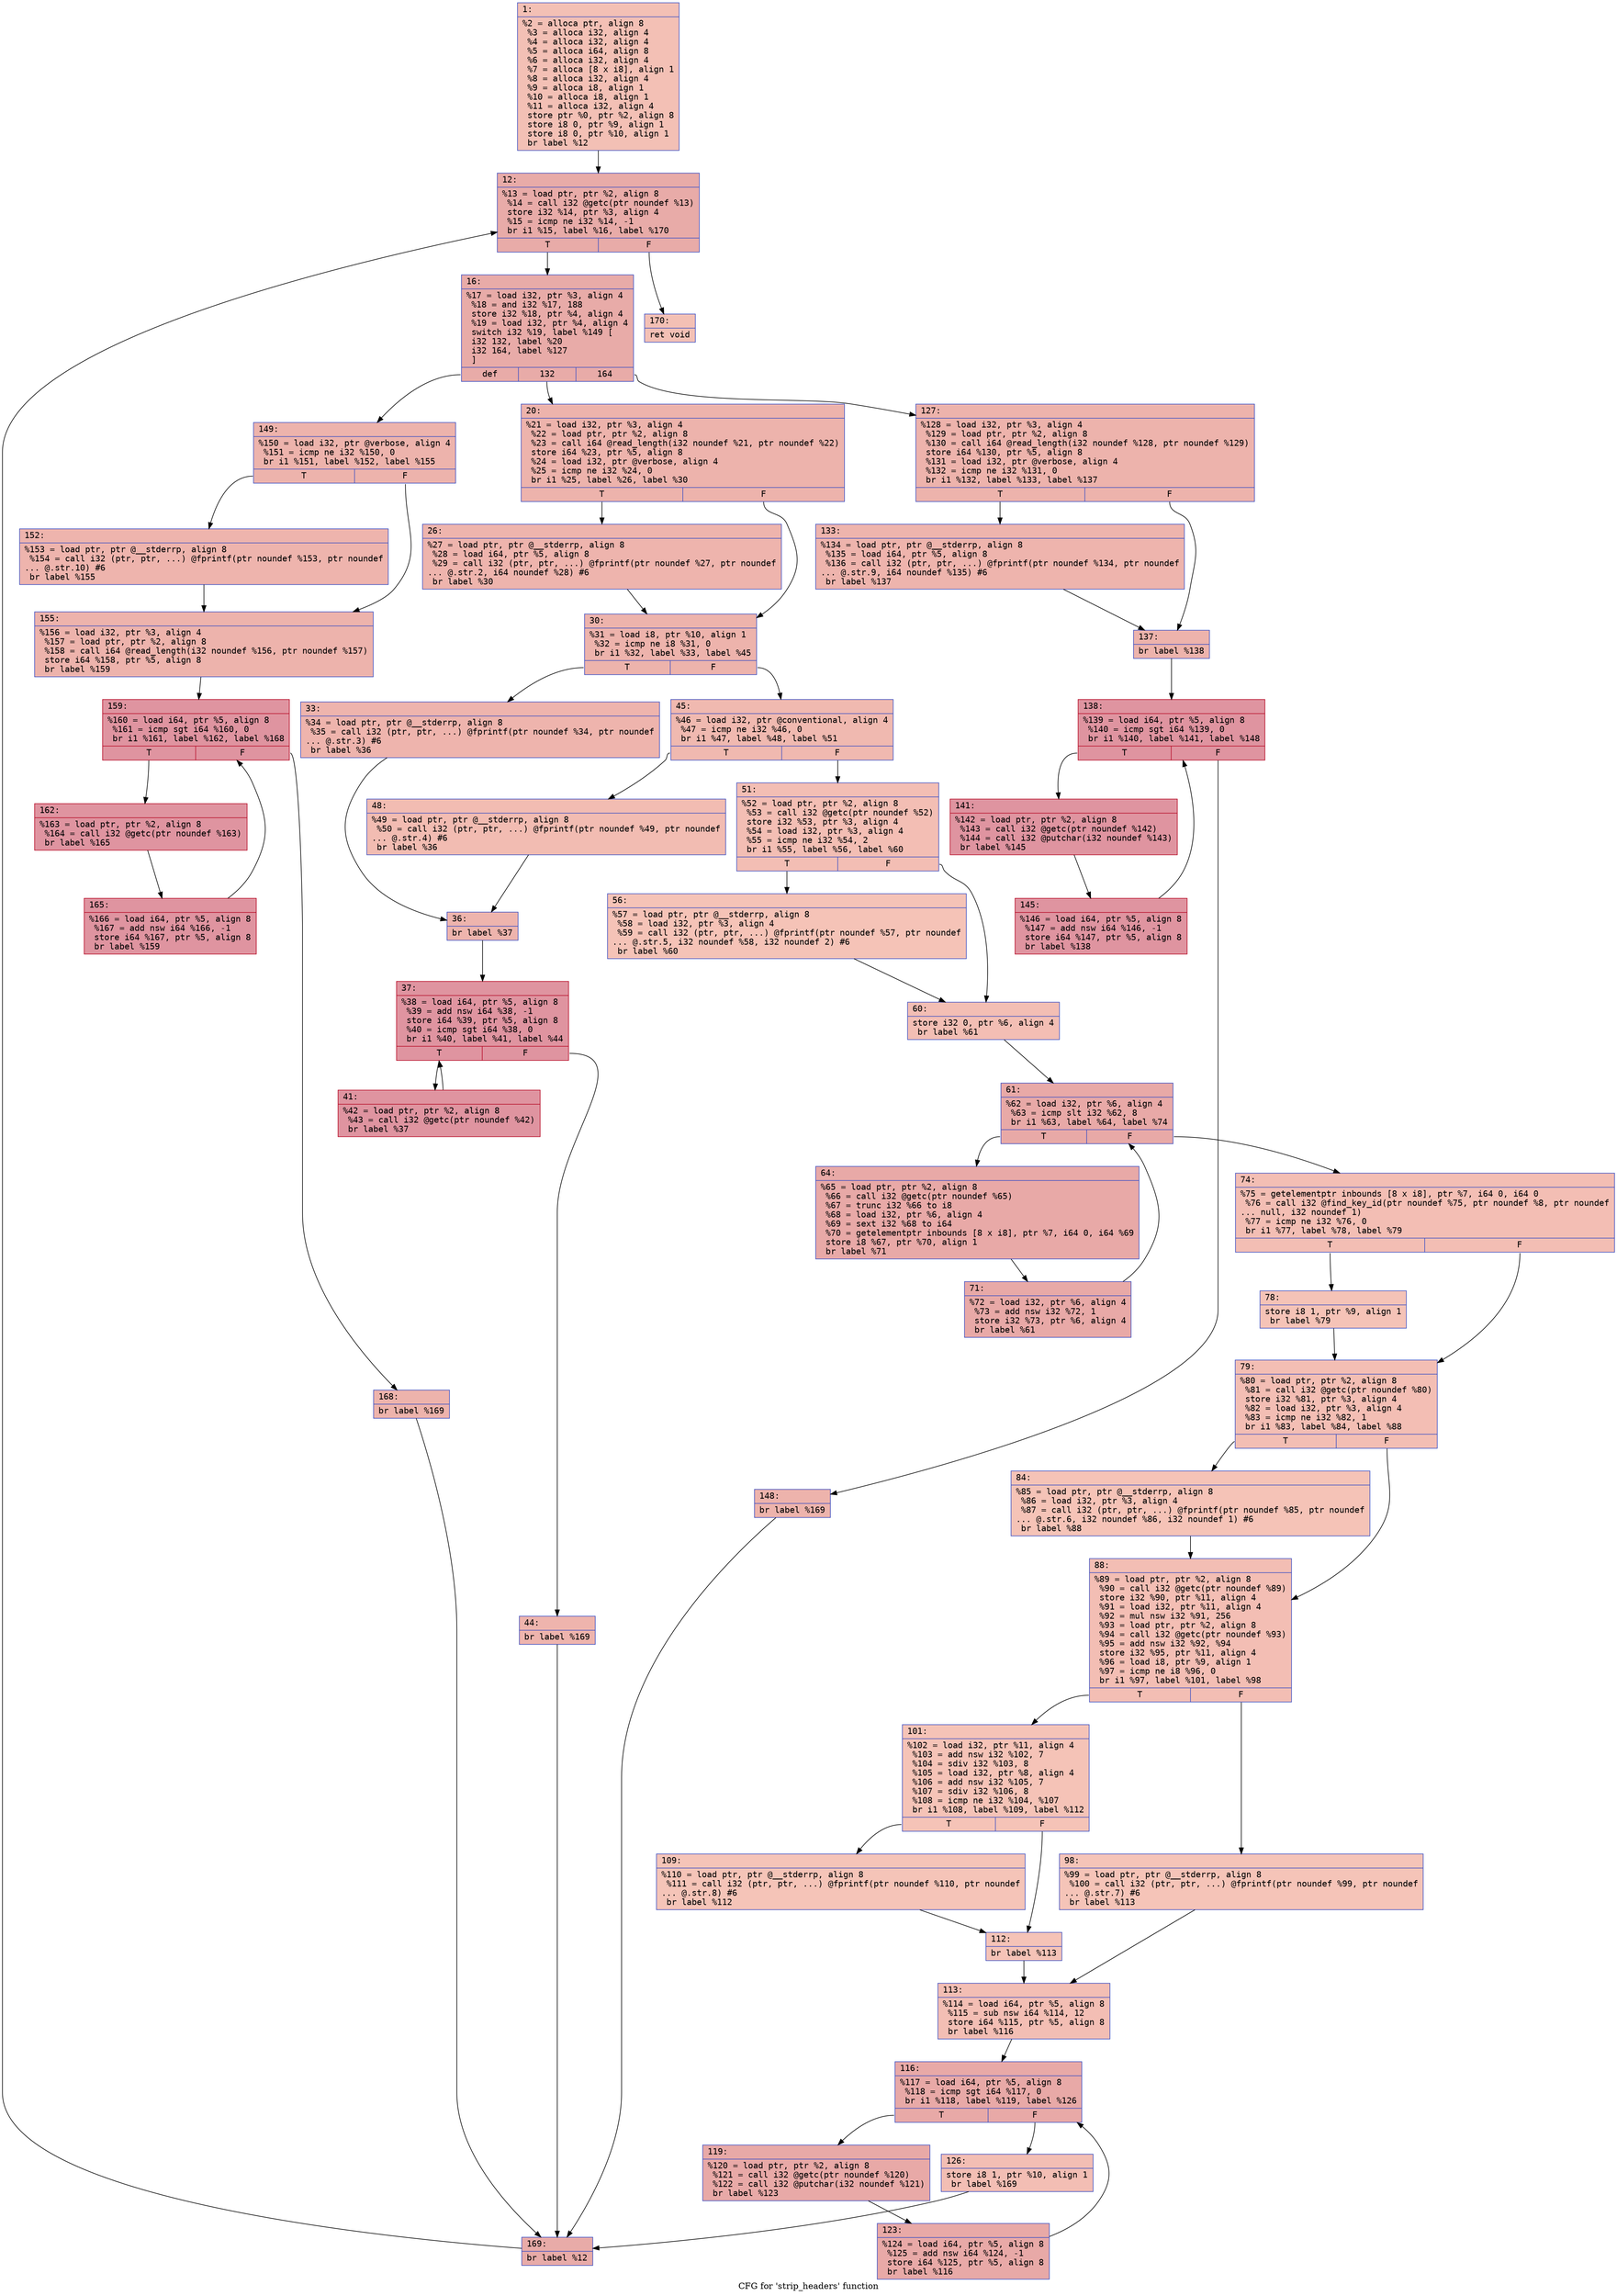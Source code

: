 digraph "CFG for 'strip_headers' function" {
	label="CFG for 'strip_headers' function";

	Node0x60000217ef30 [shape=record,color="#3d50c3ff", style=filled, fillcolor="#e5705870" fontname="Courier",label="{1:\l|  %2 = alloca ptr, align 8\l  %3 = alloca i32, align 4\l  %4 = alloca i32, align 4\l  %5 = alloca i64, align 8\l  %6 = alloca i32, align 4\l  %7 = alloca [8 x i8], align 1\l  %8 = alloca i32, align 4\l  %9 = alloca i8, align 1\l  %10 = alloca i8, align 1\l  %11 = alloca i32, align 4\l  store ptr %0, ptr %2, align 8\l  store i8 0, ptr %9, align 1\l  store i8 0, ptr %10, align 1\l  br label %12\l}"];
	Node0x60000217ef30 -> Node0x60000217ef80[tooltip="1 -> 12\nProbability 100.00%" ];
	Node0x60000217ef80 [shape=record,color="#3d50c3ff", style=filled, fillcolor="#cc403a70" fontname="Courier",label="{12:\l|  %13 = load ptr, ptr %2, align 8\l  %14 = call i32 @getc(ptr noundef %13)\l  store i32 %14, ptr %3, align 4\l  %15 = icmp ne i32 %14, -1\l  br i1 %15, label %16, label %170\l|{<s0>T|<s1>F}}"];
	Node0x60000217ef80:s0 -> Node0x60000217efd0[tooltip="12 -> 16\nProbability 96.88%" ];
	Node0x60000217ef80:s1 -> Node0x60000217fe30[tooltip="12 -> 170\nProbability 3.12%" ];
	Node0x60000217efd0 [shape=record,color="#3d50c3ff", style=filled, fillcolor="#cc403a70" fontname="Courier",label="{16:\l|  %17 = load i32, ptr %3, align 4\l  %18 = and i32 %17, 188\l  store i32 %18, ptr %4, align 4\l  %19 = load i32, ptr %4, align 4\l  switch i32 %19, label %149 [\l    i32 132, label %20\l    i32 164, label %127\l  ]\l|{<s0>def|<s1>132|<s2>164}}"];
	Node0x60000217efd0:s0 -> Node0x60000217fbb0[tooltip="16 -> 149\nProbability 33.33%" ];
	Node0x60000217efd0:s1 -> Node0x60000217f020[tooltip="16 -> 20\nProbability 33.33%" ];
	Node0x60000217efd0:s2 -> Node0x60000217f980[tooltip="16 -> 127\nProbability 33.33%" ];
	Node0x60000217f020 [shape=record,color="#3d50c3ff", style=filled, fillcolor="#d6524470" fontname="Courier",label="{20:\l|  %21 = load i32, ptr %3, align 4\l  %22 = load ptr, ptr %2, align 8\l  %23 = call i64 @read_length(i32 noundef %21, ptr noundef %22)\l  store i64 %23, ptr %5, align 8\l  %24 = load i32, ptr @verbose, align 4\l  %25 = icmp ne i32 %24, 0\l  br i1 %25, label %26, label %30\l|{<s0>T|<s1>F}}"];
	Node0x60000217f020:s0 -> Node0x60000217f070[tooltip="20 -> 26\nProbability 62.50%" ];
	Node0x60000217f020:s1 -> Node0x60000217f0c0[tooltip="20 -> 30\nProbability 37.50%" ];
	Node0x60000217f070 [shape=record,color="#3d50c3ff", style=filled, fillcolor="#d8564670" fontname="Courier",label="{26:\l|  %27 = load ptr, ptr @__stderrp, align 8\l  %28 = load i64, ptr %5, align 8\l  %29 = call i32 (ptr, ptr, ...) @fprintf(ptr noundef %27, ptr noundef\l... @.str.2, i64 noundef %28) #6\l  br label %30\l}"];
	Node0x60000217f070 -> Node0x60000217f0c0[tooltip="26 -> 30\nProbability 100.00%" ];
	Node0x60000217f0c0 [shape=record,color="#3d50c3ff", style=filled, fillcolor="#d6524470" fontname="Courier",label="{30:\l|  %31 = load i8, ptr %10, align 1\l  %32 = icmp ne i8 %31, 0\l  br i1 %32, label %33, label %45\l|{<s0>T|<s1>F}}"];
	Node0x60000217f0c0:s0 -> Node0x60000217f110[tooltip="30 -> 33\nProbability 62.50%" ];
	Node0x60000217f0c0:s1 -> Node0x60000217f2a0[tooltip="30 -> 45\nProbability 37.50%" ];
	Node0x60000217f110 [shape=record,color="#3d50c3ff", style=filled, fillcolor="#d8564670" fontname="Courier",label="{33:\l|  %34 = load ptr, ptr @__stderrp, align 8\l  %35 = call i32 (ptr, ptr, ...) @fprintf(ptr noundef %34, ptr noundef\l... @.str.3) #6\l  br label %36\l}"];
	Node0x60000217f110 -> Node0x60000217f160[tooltip="33 -> 36\nProbability 100.00%" ];
	Node0x60000217f160 [shape=record,color="#3d50c3ff", style=filled, fillcolor="#d8564670" fontname="Courier",label="{36:\l|  br label %37\l}"];
	Node0x60000217f160 -> Node0x60000217f1b0[tooltip="36 -> 37\nProbability 100.00%" ];
	Node0x60000217f1b0 [shape=record,color="#b70d28ff", style=filled, fillcolor="#b70d2870" fontname="Courier",label="{37:\l|  %38 = load i64, ptr %5, align 8\l  %39 = add nsw i64 %38, -1\l  store i64 %39, ptr %5, align 8\l  %40 = icmp sgt i64 %38, 0\l  br i1 %40, label %41, label %44\l|{<s0>T|<s1>F}}"];
	Node0x60000217f1b0:s0 -> Node0x60000217f200[tooltip="37 -> 41\nProbability 96.88%" ];
	Node0x60000217f1b0:s1 -> Node0x60000217f250[tooltip="37 -> 44\nProbability 3.12%" ];
	Node0x60000217f200 [shape=record,color="#b70d28ff", style=filled, fillcolor="#b70d2870" fontname="Courier",label="{41:\l|  %42 = load ptr, ptr %2, align 8\l  %43 = call i32 @getc(ptr noundef %42)\l  br label %37\l}"];
	Node0x60000217f200 -> Node0x60000217f1b0[tooltip="41 -> 37\nProbability 100.00%" ];
	Node0x60000217f250 [shape=record,color="#3d50c3ff", style=filled, fillcolor="#d8564670" fontname="Courier",label="{44:\l|  br label %169\l}"];
	Node0x60000217f250 -> Node0x60000217fde0[tooltip="44 -> 169\nProbability 100.00%" ];
	Node0x60000217f2a0 [shape=record,color="#3d50c3ff", style=filled, fillcolor="#de614d70" fontname="Courier",label="{45:\l|  %46 = load i32, ptr @conventional, align 4\l  %47 = icmp ne i32 %46, 0\l  br i1 %47, label %48, label %51\l|{<s0>T|<s1>F}}"];
	Node0x60000217f2a0:s0 -> Node0x60000217f2f0[tooltip="45 -> 48\nProbability 62.50%" ];
	Node0x60000217f2a0:s1 -> Node0x60000217f340[tooltip="45 -> 51\nProbability 37.50%" ];
	Node0x60000217f2f0 [shape=record,color="#3d50c3ff", style=filled, fillcolor="#e1675170" fontname="Courier",label="{48:\l|  %49 = load ptr, ptr @__stderrp, align 8\l  %50 = call i32 (ptr, ptr, ...) @fprintf(ptr noundef %49, ptr noundef\l... @.str.4) #6\l  br label %36\l}"];
	Node0x60000217f2f0 -> Node0x60000217f160[tooltip="48 -> 36\nProbability 100.00%" ];
	Node0x60000217f340 [shape=record,color="#3d50c3ff", style=filled, fillcolor="#e36c5570" fontname="Courier",label="{51:\l|  %52 = load ptr, ptr %2, align 8\l  %53 = call i32 @getc(ptr noundef %52)\l  store i32 %53, ptr %3, align 4\l  %54 = load i32, ptr %3, align 4\l  %55 = icmp ne i32 %54, 2\l  br i1 %55, label %56, label %60\l|{<s0>T|<s1>F}}"];
	Node0x60000217f340:s0 -> Node0x60000217f390[tooltip="51 -> 56\nProbability 50.00%" ];
	Node0x60000217f340:s1 -> Node0x60000217f3e0[tooltip="51 -> 60\nProbability 50.00%" ];
	Node0x60000217f390 [shape=record,color="#3d50c3ff", style=filled, fillcolor="#e8765c70" fontname="Courier",label="{56:\l|  %57 = load ptr, ptr @__stderrp, align 8\l  %58 = load i32, ptr %3, align 4\l  %59 = call i32 (ptr, ptr, ...) @fprintf(ptr noundef %57, ptr noundef\l... @.str.5, i32 noundef %58, i32 noundef 2) #6\l  br label %60\l}"];
	Node0x60000217f390 -> Node0x60000217f3e0[tooltip="56 -> 60\nProbability 100.00%" ];
	Node0x60000217f3e0 [shape=record,color="#3d50c3ff", style=filled, fillcolor="#e36c5570" fontname="Courier",label="{60:\l|  store i32 0, ptr %6, align 4\l  br label %61\l}"];
	Node0x60000217f3e0 -> Node0x60000217f430[tooltip="60 -> 61\nProbability 100.00%" ];
	Node0x60000217f430 [shape=record,color="#3d50c3ff", style=filled, fillcolor="#ca3b3770" fontname="Courier",label="{61:\l|  %62 = load i32, ptr %6, align 4\l  %63 = icmp slt i32 %62, 8\l  br i1 %63, label %64, label %74\l|{<s0>T|<s1>F}}"];
	Node0x60000217f430:s0 -> Node0x60000217f480[tooltip="61 -> 64\nProbability 96.88%" ];
	Node0x60000217f430:s1 -> Node0x60000217f520[tooltip="61 -> 74\nProbability 3.12%" ];
	Node0x60000217f480 [shape=record,color="#3d50c3ff", style=filled, fillcolor="#ca3b3770" fontname="Courier",label="{64:\l|  %65 = load ptr, ptr %2, align 8\l  %66 = call i32 @getc(ptr noundef %65)\l  %67 = trunc i32 %66 to i8\l  %68 = load i32, ptr %6, align 4\l  %69 = sext i32 %68 to i64\l  %70 = getelementptr inbounds [8 x i8], ptr %7, i64 0, i64 %69\l  store i8 %67, ptr %70, align 1\l  br label %71\l}"];
	Node0x60000217f480 -> Node0x60000217f4d0[tooltip="64 -> 71\nProbability 100.00%" ];
	Node0x60000217f4d0 [shape=record,color="#3d50c3ff", style=filled, fillcolor="#ca3b3770" fontname="Courier",label="{71:\l|  %72 = load i32, ptr %6, align 4\l  %73 = add nsw i32 %72, 1\l  store i32 %73, ptr %6, align 4\l  br label %61\l}"];
	Node0x60000217f4d0 -> Node0x60000217f430[tooltip="71 -> 61\nProbability 100.00%" ];
	Node0x60000217f520 [shape=record,color="#3d50c3ff", style=filled, fillcolor="#e36c5570" fontname="Courier",label="{74:\l|  %75 = getelementptr inbounds [8 x i8], ptr %7, i64 0, i64 0\l  %76 = call i32 @find_key_id(ptr noundef %75, ptr noundef %8, ptr noundef\l... null, i32 noundef 1)\l  %77 = icmp ne i32 %76, 0\l  br i1 %77, label %78, label %79\l|{<s0>T|<s1>F}}"];
	Node0x60000217f520:s0 -> Node0x60000217f570[tooltip="74 -> 78\nProbability 62.50%" ];
	Node0x60000217f520:s1 -> Node0x60000217f5c0[tooltip="74 -> 79\nProbability 37.50%" ];
	Node0x60000217f570 [shape=record,color="#3d50c3ff", style=filled, fillcolor="#e8765c70" fontname="Courier",label="{78:\l|  store i8 1, ptr %9, align 1\l  br label %79\l}"];
	Node0x60000217f570 -> Node0x60000217f5c0[tooltip="78 -> 79\nProbability 100.00%" ];
	Node0x60000217f5c0 [shape=record,color="#3d50c3ff", style=filled, fillcolor="#e36c5570" fontname="Courier",label="{79:\l|  %80 = load ptr, ptr %2, align 8\l  %81 = call i32 @getc(ptr noundef %80)\l  store i32 %81, ptr %3, align 4\l  %82 = load i32, ptr %3, align 4\l  %83 = icmp ne i32 %82, 1\l  br i1 %83, label %84, label %88\l|{<s0>T|<s1>F}}"];
	Node0x60000217f5c0:s0 -> Node0x60000217f610[tooltip="79 -> 84\nProbability 50.00%" ];
	Node0x60000217f5c0:s1 -> Node0x60000217f660[tooltip="79 -> 88\nProbability 50.00%" ];
	Node0x60000217f610 [shape=record,color="#3d50c3ff", style=filled, fillcolor="#e8765c70" fontname="Courier",label="{84:\l|  %85 = load ptr, ptr @__stderrp, align 8\l  %86 = load i32, ptr %3, align 4\l  %87 = call i32 (ptr, ptr, ...) @fprintf(ptr noundef %85, ptr noundef\l... @.str.6, i32 noundef %86, i32 noundef 1) #6\l  br label %88\l}"];
	Node0x60000217f610 -> Node0x60000217f660[tooltip="84 -> 88\nProbability 100.00%" ];
	Node0x60000217f660 [shape=record,color="#3d50c3ff", style=filled, fillcolor="#e36c5570" fontname="Courier",label="{88:\l|  %89 = load ptr, ptr %2, align 8\l  %90 = call i32 @getc(ptr noundef %89)\l  store i32 %90, ptr %11, align 4\l  %91 = load i32, ptr %11, align 4\l  %92 = mul nsw i32 %91, 256\l  %93 = load ptr, ptr %2, align 8\l  %94 = call i32 @getc(ptr noundef %93)\l  %95 = add nsw i32 %92, %94\l  store i32 %95, ptr %11, align 4\l  %96 = load i8, ptr %9, align 1\l  %97 = icmp ne i8 %96, 0\l  br i1 %97, label %101, label %98\l|{<s0>T|<s1>F}}"];
	Node0x60000217f660:s0 -> Node0x60000217f700[tooltip="88 -> 101\nProbability 62.50%" ];
	Node0x60000217f660:s1 -> Node0x60000217f6b0[tooltip="88 -> 98\nProbability 37.50%" ];
	Node0x60000217f6b0 [shape=record,color="#3d50c3ff", style=filled, fillcolor="#e97a5f70" fontname="Courier",label="{98:\l|  %99 = load ptr, ptr @__stderrp, align 8\l  %100 = call i32 (ptr, ptr, ...) @fprintf(ptr noundef %99, ptr noundef\l... @.str.7) #6\l  br label %113\l}"];
	Node0x60000217f6b0 -> Node0x60000217f7f0[tooltip="98 -> 113\nProbability 100.00%" ];
	Node0x60000217f700 [shape=record,color="#3d50c3ff", style=filled, fillcolor="#e8765c70" fontname="Courier",label="{101:\l|  %102 = load i32, ptr %11, align 4\l  %103 = add nsw i32 %102, 7\l  %104 = sdiv i32 %103, 8\l  %105 = load i32, ptr %8, align 4\l  %106 = add nsw i32 %105, 7\l  %107 = sdiv i32 %106, 8\l  %108 = icmp ne i32 %104, %107\l  br i1 %108, label %109, label %112\l|{<s0>T|<s1>F}}"];
	Node0x60000217f700:s0 -> Node0x60000217f750[tooltip="101 -> 109\nProbability 50.00%" ];
	Node0x60000217f700:s1 -> Node0x60000217f7a0[tooltip="101 -> 112\nProbability 50.00%" ];
	Node0x60000217f750 [shape=record,color="#3d50c3ff", style=filled, fillcolor="#e97a5f70" fontname="Courier",label="{109:\l|  %110 = load ptr, ptr @__stderrp, align 8\l  %111 = call i32 (ptr, ptr, ...) @fprintf(ptr noundef %110, ptr noundef\l... @.str.8) #6\l  br label %112\l}"];
	Node0x60000217f750 -> Node0x60000217f7a0[tooltip="109 -> 112\nProbability 100.00%" ];
	Node0x60000217f7a0 [shape=record,color="#3d50c3ff", style=filled, fillcolor="#e8765c70" fontname="Courier",label="{112:\l|  br label %113\l}"];
	Node0x60000217f7a0 -> Node0x60000217f7f0[tooltip="112 -> 113\nProbability 100.00%" ];
	Node0x60000217f7f0 [shape=record,color="#3d50c3ff", style=filled, fillcolor="#e36c5570" fontname="Courier",label="{113:\l|  %114 = load i64, ptr %5, align 8\l  %115 = sub nsw i64 %114, 12\l  store i64 %115, ptr %5, align 8\l  br label %116\l}"];
	Node0x60000217f7f0 -> Node0x60000217f840[tooltip="113 -> 116\nProbability 100.00%" ];
	Node0x60000217f840 [shape=record,color="#3d50c3ff", style=filled, fillcolor="#ca3b3770" fontname="Courier",label="{116:\l|  %117 = load i64, ptr %5, align 8\l  %118 = icmp sgt i64 %117, 0\l  br i1 %118, label %119, label %126\l|{<s0>T|<s1>F}}"];
	Node0x60000217f840:s0 -> Node0x60000217f890[tooltip="116 -> 119\nProbability 96.88%" ];
	Node0x60000217f840:s1 -> Node0x60000217f930[tooltip="116 -> 126\nProbability 3.12%" ];
	Node0x60000217f890 [shape=record,color="#3d50c3ff", style=filled, fillcolor="#ca3b3770" fontname="Courier",label="{119:\l|  %120 = load ptr, ptr %2, align 8\l  %121 = call i32 @getc(ptr noundef %120)\l  %122 = call i32 @putchar(i32 noundef %121)\l  br label %123\l}"];
	Node0x60000217f890 -> Node0x60000217f8e0[tooltip="119 -> 123\nProbability 100.00%" ];
	Node0x60000217f8e0 [shape=record,color="#3d50c3ff", style=filled, fillcolor="#ca3b3770" fontname="Courier",label="{123:\l|  %124 = load i64, ptr %5, align 8\l  %125 = add nsw i64 %124, -1\l  store i64 %125, ptr %5, align 8\l  br label %116\l}"];
	Node0x60000217f8e0 -> Node0x60000217f840[tooltip="123 -> 116\nProbability 100.00%" ];
	Node0x60000217f930 [shape=record,color="#3d50c3ff", style=filled, fillcolor="#e36c5570" fontname="Courier",label="{126:\l|  store i8 1, ptr %10, align 1\l  br label %169\l}"];
	Node0x60000217f930 -> Node0x60000217fde0[tooltip="126 -> 169\nProbability 100.00%" ];
	Node0x60000217f980 [shape=record,color="#3d50c3ff", style=filled, fillcolor="#d6524470" fontname="Courier",label="{127:\l|  %128 = load i32, ptr %3, align 4\l  %129 = load ptr, ptr %2, align 8\l  %130 = call i64 @read_length(i32 noundef %128, ptr noundef %129)\l  store i64 %130, ptr %5, align 8\l  %131 = load i32, ptr @verbose, align 4\l  %132 = icmp ne i32 %131, 0\l  br i1 %132, label %133, label %137\l|{<s0>T|<s1>F}}"];
	Node0x60000217f980:s0 -> Node0x60000217f9d0[tooltip="127 -> 133\nProbability 62.50%" ];
	Node0x60000217f980:s1 -> Node0x60000217fa20[tooltip="127 -> 137\nProbability 37.50%" ];
	Node0x60000217f9d0 [shape=record,color="#3d50c3ff", style=filled, fillcolor="#d8564670" fontname="Courier",label="{133:\l|  %134 = load ptr, ptr @__stderrp, align 8\l  %135 = load i64, ptr %5, align 8\l  %136 = call i32 (ptr, ptr, ...) @fprintf(ptr noundef %134, ptr noundef\l... @.str.9, i64 noundef %135) #6\l  br label %137\l}"];
	Node0x60000217f9d0 -> Node0x60000217fa20[tooltip="133 -> 137\nProbability 100.00%" ];
	Node0x60000217fa20 [shape=record,color="#3d50c3ff", style=filled, fillcolor="#d6524470" fontname="Courier",label="{137:\l|  br label %138\l}"];
	Node0x60000217fa20 -> Node0x60000217fa70[tooltip="137 -> 138\nProbability 100.00%" ];
	Node0x60000217fa70 [shape=record,color="#b70d28ff", style=filled, fillcolor="#b70d2870" fontname="Courier",label="{138:\l|  %139 = load i64, ptr %5, align 8\l  %140 = icmp sgt i64 %139, 0\l  br i1 %140, label %141, label %148\l|{<s0>T|<s1>F}}"];
	Node0x60000217fa70:s0 -> Node0x60000217fac0[tooltip="138 -> 141\nProbability 96.88%" ];
	Node0x60000217fa70:s1 -> Node0x60000217fb60[tooltip="138 -> 148\nProbability 3.12%" ];
	Node0x60000217fac0 [shape=record,color="#b70d28ff", style=filled, fillcolor="#b70d2870" fontname="Courier",label="{141:\l|  %142 = load ptr, ptr %2, align 8\l  %143 = call i32 @getc(ptr noundef %142)\l  %144 = call i32 @putchar(i32 noundef %143)\l  br label %145\l}"];
	Node0x60000217fac0 -> Node0x60000217fb10[tooltip="141 -> 145\nProbability 100.00%" ];
	Node0x60000217fb10 [shape=record,color="#b70d28ff", style=filled, fillcolor="#b70d2870" fontname="Courier",label="{145:\l|  %146 = load i64, ptr %5, align 8\l  %147 = add nsw i64 %146, -1\l  store i64 %147, ptr %5, align 8\l  br label %138\l}"];
	Node0x60000217fb10 -> Node0x60000217fa70[tooltip="145 -> 138\nProbability 100.00%" ];
	Node0x60000217fb60 [shape=record,color="#3d50c3ff", style=filled, fillcolor="#d6524470" fontname="Courier",label="{148:\l|  br label %169\l}"];
	Node0x60000217fb60 -> Node0x60000217fde0[tooltip="148 -> 169\nProbability 100.00%" ];
	Node0x60000217fbb0 [shape=record,color="#3d50c3ff", style=filled, fillcolor="#d6524470" fontname="Courier",label="{149:\l|  %150 = load i32, ptr @verbose, align 4\l  %151 = icmp ne i32 %150, 0\l  br i1 %151, label %152, label %155\l|{<s0>T|<s1>F}}"];
	Node0x60000217fbb0:s0 -> Node0x60000217fc00[tooltip="149 -> 152\nProbability 62.50%" ];
	Node0x60000217fbb0:s1 -> Node0x60000217fc50[tooltip="149 -> 155\nProbability 37.50%" ];
	Node0x60000217fc00 [shape=record,color="#3d50c3ff", style=filled, fillcolor="#d8564670" fontname="Courier",label="{152:\l|  %153 = load ptr, ptr @__stderrp, align 8\l  %154 = call i32 (ptr, ptr, ...) @fprintf(ptr noundef %153, ptr noundef\l... @.str.10) #6\l  br label %155\l}"];
	Node0x60000217fc00 -> Node0x60000217fc50[tooltip="152 -> 155\nProbability 100.00%" ];
	Node0x60000217fc50 [shape=record,color="#3d50c3ff", style=filled, fillcolor="#d6524470" fontname="Courier",label="{155:\l|  %156 = load i32, ptr %3, align 4\l  %157 = load ptr, ptr %2, align 8\l  %158 = call i64 @read_length(i32 noundef %156, ptr noundef %157)\l  store i64 %158, ptr %5, align 8\l  br label %159\l}"];
	Node0x60000217fc50 -> Node0x60000217fca0[tooltip="155 -> 159\nProbability 100.00%" ];
	Node0x60000217fca0 [shape=record,color="#b70d28ff", style=filled, fillcolor="#b70d2870" fontname="Courier",label="{159:\l|  %160 = load i64, ptr %5, align 8\l  %161 = icmp sgt i64 %160, 0\l  br i1 %161, label %162, label %168\l|{<s0>T|<s1>F}}"];
	Node0x60000217fca0:s0 -> Node0x60000217fcf0[tooltip="159 -> 162\nProbability 96.88%" ];
	Node0x60000217fca0:s1 -> Node0x60000217fd90[tooltip="159 -> 168\nProbability 3.12%" ];
	Node0x60000217fcf0 [shape=record,color="#b70d28ff", style=filled, fillcolor="#b70d2870" fontname="Courier",label="{162:\l|  %163 = load ptr, ptr %2, align 8\l  %164 = call i32 @getc(ptr noundef %163)\l  br label %165\l}"];
	Node0x60000217fcf0 -> Node0x60000217fd40[tooltip="162 -> 165\nProbability 100.00%" ];
	Node0x60000217fd40 [shape=record,color="#b70d28ff", style=filled, fillcolor="#b70d2870" fontname="Courier",label="{165:\l|  %166 = load i64, ptr %5, align 8\l  %167 = add nsw i64 %166, -1\l  store i64 %167, ptr %5, align 8\l  br label %159\l}"];
	Node0x60000217fd40 -> Node0x60000217fca0[tooltip="165 -> 159\nProbability 100.00%" ];
	Node0x60000217fd90 [shape=record,color="#3d50c3ff", style=filled, fillcolor="#d6524470" fontname="Courier",label="{168:\l|  br label %169\l}"];
	Node0x60000217fd90 -> Node0x60000217fde0[tooltip="168 -> 169\nProbability 100.00%" ];
	Node0x60000217fde0 [shape=record,color="#3d50c3ff", style=filled, fillcolor="#cc403a70" fontname="Courier",label="{169:\l|  br label %12\l}"];
	Node0x60000217fde0 -> Node0x60000217ef80[tooltip="169 -> 12\nProbability 100.00%" ];
	Node0x60000217fe30 [shape=record,color="#3d50c3ff", style=filled, fillcolor="#e5705870" fontname="Courier",label="{170:\l|  ret void\l}"];
}
